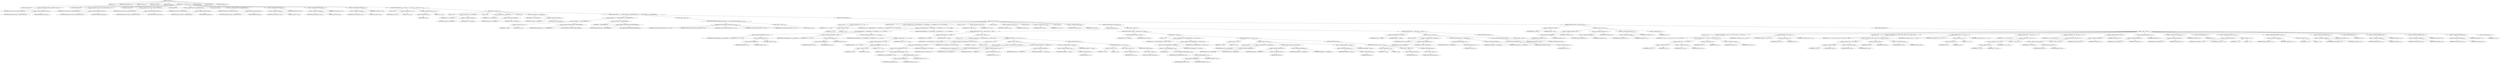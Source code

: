 digraph "mainQSort3" {  
"4800" [label = <(METHOD,mainQSort3)<SUB>1637</SUB>> ]
"218" [label = <(PARAM,this)<SUB>1637</SUB>> ]
"4801" [label = <(PARAM,final Data dataShadow)<SUB>1637</SUB>> ]
"4802" [label = <(PARAM,final int loSt)<SUB>1637</SUB>> ]
"4803" [label = <(PARAM,final int hiSt)<SUB>1637</SUB>> ]
"4804" [label = <(PARAM,final int dSt)<SUB>1638</SUB>> ]
"4805" [label = <(BLOCK,&lt;empty&gt;,&lt;empty&gt;)<SUB>1638</SUB>> ]
"4806" [label = <(LOCAL,int[] stack_ll: int[])> ]
"4807" [label = <(&lt;operator&gt;.assignment,int[] stack_ll = dataShadow.stack_ll)<SUB>1639</SUB>> ]
"4808" [label = <(IDENTIFIER,stack_ll,int[] stack_ll = dataShadow.stack_ll)<SUB>1639</SUB>> ]
"4809" [label = <(&lt;operator&gt;.fieldAccess,dataShadow.stack_ll)<SUB>1639</SUB>> ]
"4810" [label = <(IDENTIFIER,dataShadow,int[] stack_ll = dataShadow.stack_ll)<SUB>1639</SUB>> ]
"4811" [label = <(FIELD_IDENTIFIER,stack_ll,stack_ll)<SUB>1639</SUB>> ]
"4812" [label = <(LOCAL,int[] stack_hh: int[])> ]
"4813" [label = <(&lt;operator&gt;.assignment,int[] stack_hh = dataShadow.stack_hh)<SUB>1640</SUB>> ]
"4814" [label = <(IDENTIFIER,stack_hh,int[] stack_hh = dataShadow.stack_hh)<SUB>1640</SUB>> ]
"4815" [label = <(&lt;operator&gt;.fieldAccess,dataShadow.stack_hh)<SUB>1640</SUB>> ]
"4816" [label = <(IDENTIFIER,dataShadow,int[] stack_hh = dataShadow.stack_hh)<SUB>1640</SUB>> ]
"4817" [label = <(FIELD_IDENTIFIER,stack_hh,stack_hh)<SUB>1640</SUB>> ]
"4818" [label = <(LOCAL,int[] stack_dd: int[])> ]
"4819" [label = <(&lt;operator&gt;.assignment,int[] stack_dd = dataShadow.stack_dd)<SUB>1641</SUB>> ]
"4820" [label = <(IDENTIFIER,stack_dd,int[] stack_dd = dataShadow.stack_dd)<SUB>1641</SUB>> ]
"4821" [label = <(&lt;operator&gt;.fieldAccess,dataShadow.stack_dd)<SUB>1641</SUB>> ]
"4822" [label = <(IDENTIFIER,dataShadow,int[] stack_dd = dataShadow.stack_dd)<SUB>1641</SUB>> ]
"4823" [label = <(FIELD_IDENTIFIER,stack_dd,stack_dd)<SUB>1641</SUB>> ]
"4824" [label = <(LOCAL,int[] fmap: int[])> ]
"4825" [label = <(&lt;operator&gt;.assignment,int[] fmap = dataShadow.fmap)<SUB>1642</SUB>> ]
"4826" [label = <(IDENTIFIER,fmap,int[] fmap = dataShadow.fmap)<SUB>1642</SUB>> ]
"4827" [label = <(&lt;operator&gt;.fieldAccess,dataShadow.fmap)<SUB>1642</SUB>> ]
"4828" [label = <(IDENTIFIER,dataShadow,int[] fmap = dataShadow.fmap)<SUB>1642</SUB>> ]
"4829" [label = <(FIELD_IDENTIFIER,fmap,fmap)<SUB>1642</SUB>> ]
"4830" [label = <(LOCAL,byte[] block: byte[])> ]
"4831" [label = <(&lt;operator&gt;.assignment,byte[] block = dataShadow.block)<SUB>1643</SUB>> ]
"4832" [label = <(IDENTIFIER,block,byte[] block = dataShadow.block)<SUB>1643</SUB>> ]
"4833" [label = <(&lt;operator&gt;.fieldAccess,dataShadow.block)<SUB>1643</SUB>> ]
"4834" [label = <(IDENTIFIER,dataShadow,byte[] block = dataShadow.block)<SUB>1643</SUB>> ]
"4835" [label = <(FIELD_IDENTIFIER,block,block)<SUB>1643</SUB>> ]
"4836" [label = <(&lt;operator&gt;.assignment,stack_ll[0] = loSt)<SUB>1645</SUB>> ]
"4837" [label = <(&lt;operator&gt;.indexAccess,stack_ll[0])<SUB>1645</SUB>> ]
"4838" [label = <(IDENTIFIER,stack_ll,stack_ll[0] = loSt)<SUB>1645</SUB>> ]
"4839" [label = <(LITERAL,0,stack_ll[0] = loSt)<SUB>1645</SUB>> ]
"4840" [label = <(IDENTIFIER,loSt,stack_ll[0] = loSt)<SUB>1645</SUB>> ]
"4841" [label = <(&lt;operator&gt;.assignment,stack_hh[0] = hiSt)<SUB>1646</SUB>> ]
"4842" [label = <(&lt;operator&gt;.indexAccess,stack_hh[0])<SUB>1646</SUB>> ]
"4843" [label = <(IDENTIFIER,stack_hh,stack_hh[0] = hiSt)<SUB>1646</SUB>> ]
"4844" [label = <(LITERAL,0,stack_hh[0] = hiSt)<SUB>1646</SUB>> ]
"4845" [label = <(IDENTIFIER,hiSt,stack_hh[0] = hiSt)<SUB>1646</SUB>> ]
"4846" [label = <(&lt;operator&gt;.assignment,stack_dd[0] = dSt)<SUB>1647</SUB>> ]
"4847" [label = <(&lt;operator&gt;.indexAccess,stack_dd[0])<SUB>1647</SUB>> ]
"4848" [label = <(IDENTIFIER,stack_dd,stack_dd[0] = dSt)<SUB>1647</SUB>> ]
"4849" [label = <(LITERAL,0,stack_dd[0] = dSt)<SUB>1647</SUB>> ]
"4850" [label = <(IDENTIFIER,dSt,stack_dd[0] = dSt)<SUB>1647</SUB>> ]
"4851" [label = <(CONTROL_STRUCTURE,for (int sp = 1; Some(--sp &gt;= 0); ),for (int sp = 1; Some(--sp &gt;= 0); ))<SUB>1649</SUB>> ]
"4852" [label = <(LOCAL,int sp: int)> ]
"4853" [label = <(&lt;operator&gt;.assignment,int sp = 1)<SUB>1649</SUB>> ]
"4854" [label = <(IDENTIFIER,sp,int sp = 1)<SUB>1649</SUB>> ]
"4855" [label = <(LITERAL,1,int sp = 1)<SUB>1649</SUB>> ]
"4856" [label = <(&lt;operator&gt;.greaterEqualsThan,--sp &gt;= 0)<SUB>1649</SUB>> ]
"4857" [label = <(&lt;operator&gt;.preDecrement,--sp)<SUB>1649</SUB>> ]
"4858" [label = <(IDENTIFIER,sp,--sp)<SUB>1649</SUB>> ]
"4859" [label = <(LITERAL,0,--sp &gt;= 0)<SUB>1649</SUB>> ]
"4860" [label = <(BLOCK,&lt;empty&gt;,&lt;empty&gt;)<SUB>1649</SUB>> ]
"4861" [label = <(LOCAL,int lo: int)> ]
"4862" [label = <(&lt;operator&gt;.assignment,int lo = stack_ll[sp])<SUB>1650</SUB>> ]
"4863" [label = <(IDENTIFIER,lo,int lo = stack_ll[sp])<SUB>1650</SUB>> ]
"4864" [label = <(&lt;operator&gt;.indexAccess,stack_ll[sp])<SUB>1650</SUB>> ]
"4865" [label = <(IDENTIFIER,stack_ll,int lo = stack_ll[sp])<SUB>1650</SUB>> ]
"4866" [label = <(IDENTIFIER,sp,int lo = stack_ll[sp])<SUB>1650</SUB>> ]
"4867" [label = <(LOCAL,int hi: int)> ]
"4868" [label = <(&lt;operator&gt;.assignment,int hi = stack_hh[sp])<SUB>1651</SUB>> ]
"4869" [label = <(IDENTIFIER,hi,int hi = stack_hh[sp])<SUB>1651</SUB>> ]
"4870" [label = <(&lt;operator&gt;.indexAccess,stack_hh[sp])<SUB>1651</SUB>> ]
"4871" [label = <(IDENTIFIER,stack_hh,int hi = stack_hh[sp])<SUB>1651</SUB>> ]
"4872" [label = <(IDENTIFIER,sp,int hi = stack_hh[sp])<SUB>1651</SUB>> ]
"4873" [label = <(LOCAL,int d: int)> ]
"4874" [label = <(&lt;operator&gt;.assignment,int d = stack_dd[sp])<SUB>1652</SUB>> ]
"4875" [label = <(IDENTIFIER,d,int d = stack_dd[sp])<SUB>1652</SUB>> ]
"4876" [label = <(&lt;operator&gt;.indexAccess,stack_dd[sp])<SUB>1652</SUB>> ]
"4877" [label = <(IDENTIFIER,stack_dd,int d = stack_dd[sp])<SUB>1652</SUB>> ]
"4878" [label = <(IDENTIFIER,sp,int d = stack_dd[sp])<SUB>1652</SUB>> ]
"4879" [label = <(CONTROL_STRUCTURE,if ((hi - lo &lt; SMALL_THRESH) || (d &gt; DEPTH_THRESH)),if ((hi - lo &lt; SMALL_THRESH) || (d &gt; DEPTH_THRESH)))<SUB>1654</SUB>> ]
"4880" [label = <(&lt;operator&gt;.logicalOr,(hi - lo &lt; SMALL_THRESH) || (d &gt; DEPTH_THRESH))<SUB>1654</SUB>> ]
"4881" [label = <(&lt;operator&gt;.lessThan,hi - lo &lt; SMALL_THRESH)<SUB>1654</SUB>> ]
"4882" [label = <(&lt;operator&gt;.subtraction,hi - lo)<SUB>1654</SUB>> ]
"4883" [label = <(IDENTIFIER,hi,hi - lo)<SUB>1654</SUB>> ]
"4884" [label = <(IDENTIFIER,lo,hi - lo)<SUB>1654</SUB>> ]
"4885" [label = <(&lt;operator&gt;.fieldAccess,CBZip2OutputStream.SMALL_THRESH)<SUB>1654</SUB>> ]
"4886" [label = <(IDENTIFIER,CBZip2OutputStream,hi - lo &lt; SMALL_THRESH)<SUB>1654</SUB>> ]
"4887" [label = <(FIELD_IDENTIFIER,SMALL_THRESH,SMALL_THRESH)<SUB>1654</SUB>> ]
"4888" [label = <(&lt;operator&gt;.greaterThan,d &gt; DEPTH_THRESH)<SUB>1654</SUB>> ]
"4889" [label = <(IDENTIFIER,d,d &gt; DEPTH_THRESH)<SUB>1654</SUB>> ]
"4890" [label = <(&lt;operator&gt;.fieldAccess,CBZip2OutputStream.DEPTH_THRESH)<SUB>1654</SUB>> ]
"4891" [label = <(IDENTIFIER,CBZip2OutputStream,d &gt; DEPTH_THRESH)<SUB>1654</SUB>> ]
"4892" [label = <(FIELD_IDENTIFIER,DEPTH_THRESH,DEPTH_THRESH)<SUB>1654</SUB>> ]
"4893" [label = <(BLOCK,&lt;empty&gt;,&lt;empty&gt;)<SUB>1654</SUB>> ]
"4894" [label = <(CONTROL_STRUCTURE,if (mainSimpleSort(dataShadow, lo, hi, d)),if (mainSimpleSort(dataShadow, lo, hi, d)))<SUB>1655</SUB>> ]
"4895" [label = <(mainSimpleSort,this.mainSimpleSort(dataShadow, lo, hi, d))<SUB>1655</SUB>> ]
"217" [label = <(IDENTIFIER,this,this.mainSimpleSort(dataShadow, lo, hi, d))<SUB>1655</SUB>> ]
"4896" [label = <(IDENTIFIER,dataShadow,this.mainSimpleSort(dataShadow, lo, hi, d))<SUB>1655</SUB>> ]
"4897" [label = <(IDENTIFIER,lo,this.mainSimpleSort(dataShadow, lo, hi, d))<SUB>1655</SUB>> ]
"4898" [label = <(IDENTIFIER,hi,this.mainSimpleSort(dataShadow, lo, hi, d))<SUB>1655</SUB>> ]
"4899" [label = <(IDENTIFIER,d,this.mainSimpleSort(dataShadow, lo, hi, d))<SUB>1655</SUB>> ]
"4900" [label = <(BLOCK,&lt;empty&gt;,&lt;empty&gt;)<SUB>1655</SUB>> ]
"4901" [label = <(RETURN,return;,return;)<SUB>1656</SUB>> ]
"4902" [label = <(CONTROL_STRUCTURE,else,else)<SUB>1658</SUB>> ]
"4903" [label = <(BLOCK,&lt;empty&gt;,&lt;empty&gt;)<SUB>1658</SUB>> ]
"4904" [label = <(LOCAL,int d1: int)> ]
"4905" [label = <(&lt;operator&gt;.assignment,int d1 = d + 1)<SUB>1659</SUB>> ]
"4906" [label = <(IDENTIFIER,d1,int d1 = d + 1)<SUB>1659</SUB>> ]
"4907" [label = <(&lt;operator&gt;.addition,d + 1)<SUB>1659</SUB>> ]
"4908" [label = <(IDENTIFIER,d,d + 1)<SUB>1659</SUB>> ]
"4909" [label = <(LITERAL,1,d + 1)<SUB>1659</SUB>> ]
"4910" [label = <(LOCAL,int med: int)> ]
"4911" [label = <(&lt;operator&gt;.assignment,int med = med3(block[fmap[lo] + d1], block[fmap[hi] + d1], block[fmap[(lo + hi) &gt;&gt; 1] + d1]) &amp; 0xff)<SUB>1660</SUB>> ]
"4912" [label = <(IDENTIFIER,med,int med = med3(block[fmap[lo] + d1], block[fmap[hi] + d1], block[fmap[(lo + hi) &gt;&gt; 1] + d1]) &amp; 0xff)<SUB>1660</SUB>> ]
"4913" [label = <(&lt;operator&gt;.and,med3(block[fmap[lo] + d1], block[fmap[hi] + d1], block[fmap[(lo + hi) &gt;&gt; 1] + d1]) &amp; 0xff)<SUB>1660</SUB>> ]
"4914" [label = <(med3,med3(block[fmap[lo] + d1], block[fmap[hi] + d1], block[fmap[(lo + hi) &gt;&gt; 1] + d1]))<SUB>1660</SUB>> ]
"4915" [label = <(&lt;operator&gt;.indexAccess,block[fmap[lo] + d1])<SUB>1660</SUB>> ]
"4916" [label = <(IDENTIFIER,block,med3(block[fmap[lo] + d1], block[fmap[hi] + d1], block[fmap[(lo + hi) &gt;&gt; 1] + d1]))<SUB>1660</SUB>> ]
"4917" [label = <(&lt;operator&gt;.addition,fmap[lo] + d1)<SUB>1660</SUB>> ]
"4918" [label = <(&lt;operator&gt;.indexAccess,fmap[lo])<SUB>1660</SUB>> ]
"4919" [label = <(IDENTIFIER,fmap,fmap[lo] + d1)<SUB>1660</SUB>> ]
"4920" [label = <(IDENTIFIER,lo,fmap[lo] + d1)<SUB>1660</SUB>> ]
"4921" [label = <(IDENTIFIER,d1,fmap[lo] + d1)<SUB>1660</SUB>> ]
"4922" [label = <(&lt;operator&gt;.indexAccess,block[fmap[hi] + d1])<SUB>1661</SUB>> ]
"4923" [label = <(IDENTIFIER,block,med3(block[fmap[lo] + d1], block[fmap[hi] + d1], block[fmap[(lo + hi) &gt;&gt; 1] + d1]))<SUB>1661</SUB>> ]
"4924" [label = <(&lt;operator&gt;.addition,fmap[hi] + d1)<SUB>1661</SUB>> ]
"4925" [label = <(&lt;operator&gt;.indexAccess,fmap[hi])<SUB>1661</SUB>> ]
"4926" [label = <(IDENTIFIER,fmap,fmap[hi] + d1)<SUB>1661</SUB>> ]
"4927" [label = <(IDENTIFIER,hi,fmap[hi] + d1)<SUB>1661</SUB>> ]
"4928" [label = <(IDENTIFIER,d1,fmap[hi] + d1)<SUB>1661</SUB>> ]
"4929" [label = <(&lt;operator&gt;.indexAccess,block[fmap[(lo + hi) &gt;&gt; 1] + d1])<SUB>1662</SUB>> ]
"4930" [label = <(IDENTIFIER,block,med3(block[fmap[lo] + d1], block[fmap[hi] + d1], block[fmap[(lo + hi) &gt;&gt; 1] + d1]))<SUB>1662</SUB>> ]
"4931" [label = <(&lt;operator&gt;.addition,fmap[(lo + hi) &gt;&gt; 1] + d1)<SUB>1662</SUB>> ]
"4932" [label = <(&lt;operator&gt;.indexAccess,fmap[(lo + hi) &gt;&gt; 1])<SUB>1662</SUB>> ]
"4933" [label = <(IDENTIFIER,fmap,fmap[(lo + hi) &gt;&gt; 1] + d1)<SUB>1662</SUB>> ]
"4934" [label = <(&lt;operator&gt;.logicalShiftRight,(lo + hi) &gt;&gt; 1)<SUB>1662</SUB>> ]
"4935" [label = <(&lt;operator&gt;.addition,lo + hi)<SUB>1662</SUB>> ]
"4936" [label = <(IDENTIFIER,lo,lo + hi)<SUB>1662</SUB>> ]
"4937" [label = <(IDENTIFIER,hi,lo + hi)<SUB>1662</SUB>> ]
"4938" [label = <(LITERAL,1,(lo + hi) &gt;&gt; 1)<SUB>1662</SUB>> ]
"4939" [label = <(IDENTIFIER,d1,fmap[(lo + hi) &gt;&gt; 1] + d1)<SUB>1662</SUB>> ]
"4940" [label = <(LITERAL,0xff,med3(block[fmap[lo] + d1], block[fmap[hi] + d1], block[fmap[(lo + hi) &gt;&gt; 1] + d1]) &amp; 0xff)<SUB>1663</SUB>> ]
"4941" [label = <(LOCAL,int unLo: int)> ]
"4942" [label = <(&lt;operator&gt;.assignment,int unLo = lo)<SUB>1665</SUB>> ]
"4943" [label = <(IDENTIFIER,unLo,int unLo = lo)<SUB>1665</SUB>> ]
"4944" [label = <(IDENTIFIER,lo,int unLo = lo)<SUB>1665</SUB>> ]
"4945" [label = <(LOCAL,int unHi: int)> ]
"4946" [label = <(&lt;operator&gt;.assignment,int unHi = hi)<SUB>1666</SUB>> ]
"4947" [label = <(IDENTIFIER,unHi,int unHi = hi)<SUB>1666</SUB>> ]
"4948" [label = <(IDENTIFIER,hi,int unHi = hi)<SUB>1666</SUB>> ]
"4949" [label = <(LOCAL,int ltLo: int)> ]
"4950" [label = <(&lt;operator&gt;.assignment,int ltLo = lo)<SUB>1667</SUB>> ]
"4951" [label = <(IDENTIFIER,ltLo,int ltLo = lo)<SUB>1667</SUB>> ]
"4952" [label = <(IDENTIFIER,lo,int ltLo = lo)<SUB>1667</SUB>> ]
"4953" [label = <(LOCAL,int gtHi: int)> ]
"4954" [label = <(&lt;operator&gt;.assignment,int gtHi = hi)<SUB>1668</SUB>> ]
"4955" [label = <(IDENTIFIER,gtHi,int gtHi = hi)<SUB>1668</SUB>> ]
"4956" [label = <(IDENTIFIER,hi,int gtHi = hi)<SUB>1668</SUB>> ]
"4957" [label = <(CONTROL_STRUCTURE,while (true),while (true))<SUB>1670</SUB>> ]
"4958" [label = <(LITERAL,true,while (true))<SUB>1670</SUB>> ]
"4959" [label = <(BLOCK,&lt;empty&gt;,&lt;empty&gt;)<SUB>1670</SUB>> ]
"4960" [label = <(CONTROL_STRUCTURE,while (unLo &lt;= unHi),while (unLo &lt;= unHi))<SUB>1671</SUB>> ]
"4961" [label = <(&lt;operator&gt;.lessEqualsThan,unLo &lt;= unHi)<SUB>1671</SUB>> ]
"4962" [label = <(IDENTIFIER,unLo,unLo &lt;= unHi)<SUB>1671</SUB>> ]
"4963" [label = <(IDENTIFIER,unHi,unLo &lt;= unHi)<SUB>1671</SUB>> ]
"4964" [label = <(BLOCK,&lt;empty&gt;,&lt;empty&gt;)<SUB>1671</SUB>> ]
"4965" [label = <(LOCAL,int n: int)> ]
"4966" [label = <(&lt;operator&gt;.assignment,int n = ((int) block[fmap[unLo] + d1] &amp; 0xff) - med)<SUB>1672</SUB>> ]
"4967" [label = <(IDENTIFIER,n,int n = ((int) block[fmap[unLo] + d1] &amp; 0xff) - med)<SUB>1672</SUB>> ]
"4968" [label = <(&lt;operator&gt;.subtraction,((int) block[fmap[unLo] + d1] &amp; 0xff) - med)<SUB>1673</SUB>> ]
"4969" [label = <(&lt;operator&gt;.and,(int) block[fmap[unLo] + d1] &amp; 0xff)<SUB>1673</SUB>> ]
"4970" [label = <(&lt;operator&gt;.cast,(int) block[fmap[unLo] + d1])<SUB>1673</SUB>> ]
"4971" [label = <(TYPE_REF,int,int)<SUB>1673</SUB>> ]
"4972" [label = <(&lt;operator&gt;.indexAccess,block[fmap[unLo] + d1])<SUB>1673</SUB>> ]
"4973" [label = <(IDENTIFIER,block,(int) block[fmap[unLo] + d1])<SUB>1673</SUB>> ]
"4974" [label = <(&lt;operator&gt;.addition,fmap[unLo] + d1)<SUB>1673</SUB>> ]
"4975" [label = <(&lt;operator&gt;.indexAccess,fmap[unLo])<SUB>1673</SUB>> ]
"4976" [label = <(IDENTIFIER,fmap,fmap[unLo] + d1)<SUB>1673</SUB>> ]
"4977" [label = <(IDENTIFIER,unLo,fmap[unLo] + d1)<SUB>1673</SUB>> ]
"4978" [label = <(IDENTIFIER,d1,fmap[unLo] + d1)<SUB>1673</SUB>> ]
"4979" [label = <(LITERAL,0xff,(int) block[fmap[unLo] + d1] &amp; 0xff)<SUB>1673</SUB>> ]
"4980" [label = <(IDENTIFIER,med,((int) block[fmap[unLo] + d1] &amp; 0xff) - med)<SUB>1673</SUB>> ]
"4981" [label = <(CONTROL_STRUCTURE,if (n == 0),if (n == 0))<SUB>1674</SUB>> ]
"4982" [label = <(&lt;operator&gt;.equals,n == 0)<SUB>1674</SUB>> ]
"4983" [label = <(IDENTIFIER,n,n == 0)<SUB>1674</SUB>> ]
"4984" [label = <(LITERAL,0,n == 0)<SUB>1674</SUB>> ]
"4985" [label = <(BLOCK,&lt;empty&gt;,&lt;empty&gt;)<SUB>1674</SUB>> ]
"4986" [label = <(LOCAL,int temp: int)> ]
"4987" [label = <(&lt;operator&gt;.assignment,int temp = fmap[unLo])<SUB>1675</SUB>> ]
"4988" [label = <(IDENTIFIER,temp,int temp = fmap[unLo])<SUB>1675</SUB>> ]
"4989" [label = <(&lt;operator&gt;.indexAccess,fmap[unLo])<SUB>1675</SUB>> ]
"4990" [label = <(IDENTIFIER,fmap,int temp = fmap[unLo])<SUB>1675</SUB>> ]
"4991" [label = <(IDENTIFIER,unLo,int temp = fmap[unLo])<SUB>1675</SUB>> ]
"4992" [label = <(&lt;operator&gt;.assignment,fmap[unLo++] = fmap[ltLo])<SUB>1676</SUB>> ]
"4993" [label = <(&lt;operator&gt;.indexAccess,fmap[unLo++])<SUB>1676</SUB>> ]
"4994" [label = <(IDENTIFIER,fmap,fmap[unLo++] = fmap[ltLo])<SUB>1676</SUB>> ]
"4995" [label = <(&lt;operator&gt;.postIncrement,unLo++)<SUB>1676</SUB>> ]
"4996" [label = <(IDENTIFIER,unLo,unLo++)<SUB>1676</SUB>> ]
"4997" [label = <(&lt;operator&gt;.indexAccess,fmap[ltLo])<SUB>1676</SUB>> ]
"4998" [label = <(IDENTIFIER,fmap,fmap[unLo++] = fmap[ltLo])<SUB>1676</SUB>> ]
"4999" [label = <(IDENTIFIER,ltLo,fmap[unLo++] = fmap[ltLo])<SUB>1676</SUB>> ]
"5000" [label = <(&lt;operator&gt;.assignment,fmap[ltLo++] = temp)<SUB>1677</SUB>> ]
"5001" [label = <(&lt;operator&gt;.indexAccess,fmap[ltLo++])<SUB>1677</SUB>> ]
"5002" [label = <(IDENTIFIER,fmap,fmap[ltLo++] = temp)<SUB>1677</SUB>> ]
"5003" [label = <(&lt;operator&gt;.postIncrement,ltLo++)<SUB>1677</SUB>> ]
"5004" [label = <(IDENTIFIER,ltLo,ltLo++)<SUB>1677</SUB>> ]
"5005" [label = <(IDENTIFIER,temp,fmap[ltLo++] = temp)<SUB>1677</SUB>> ]
"5006" [label = <(CONTROL_STRUCTURE,else,else)<SUB>1678</SUB>> ]
"5007" [label = <(CONTROL_STRUCTURE,if (n &lt; 0),if (n &lt; 0))<SUB>1678</SUB>> ]
"5008" [label = <(&lt;operator&gt;.lessThan,n &lt; 0)<SUB>1678</SUB>> ]
"5009" [label = <(IDENTIFIER,n,n &lt; 0)<SUB>1678</SUB>> ]
"5010" [label = <(LITERAL,0,n &lt; 0)<SUB>1678</SUB>> ]
"5011" [label = <(BLOCK,&lt;empty&gt;,&lt;empty&gt;)<SUB>1678</SUB>> ]
"5012" [label = <(&lt;operator&gt;.postIncrement,unLo++)<SUB>1679</SUB>> ]
"5013" [label = <(IDENTIFIER,unLo,unLo++)<SUB>1679</SUB>> ]
"5014" [label = <(CONTROL_STRUCTURE,else,else)<SUB>1680</SUB>> ]
"5015" [label = <(BLOCK,&lt;empty&gt;,&lt;empty&gt;)<SUB>1680</SUB>> ]
"5016" [label = <(CONTROL_STRUCTURE,break;,break;)<SUB>1681</SUB>> ]
"5017" [label = <(CONTROL_STRUCTURE,while (unLo &lt;= unHi),while (unLo &lt;= unHi))<SUB>1685</SUB>> ]
"5018" [label = <(&lt;operator&gt;.lessEqualsThan,unLo &lt;= unHi)<SUB>1685</SUB>> ]
"5019" [label = <(IDENTIFIER,unLo,unLo &lt;= unHi)<SUB>1685</SUB>> ]
"5020" [label = <(IDENTIFIER,unHi,unLo &lt;= unHi)<SUB>1685</SUB>> ]
"5021" [label = <(BLOCK,&lt;empty&gt;,&lt;empty&gt;)<SUB>1685</SUB>> ]
"5022" [label = <(LOCAL,int n: int)> ]
"5023" [label = <(&lt;operator&gt;.assignment,int n = ((int) block[fmap[unHi] + d1] &amp; 0xff) - med)<SUB>1686</SUB>> ]
"5024" [label = <(IDENTIFIER,n,int n = ((int) block[fmap[unHi] + d1] &amp; 0xff) - med)<SUB>1686</SUB>> ]
"5025" [label = <(&lt;operator&gt;.subtraction,((int) block[fmap[unHi] + d1] &amp; 0xff) - med)<SUB>1687</SUB>> ]
"5026" [label = <(&lt;operator&gt;.and,(int) block[fmap[unHi] + d1] &amp; 0xff)<SUB>1687</SUB>> ]
"5027" [label = <(&lt;operator&gt;.cast,(int) block[fmap[unHi] + d1])<SUB>1687</SUB>> ]
"5028" [label = <(TYPE_REF,int,int)<SUB>1687</SUB>> ]
"5029" [label = <(&lt;operator&gt;.indexAccess,block[fmap[unHi] + d1])<SUB>1687</SUB>> ]
"5030" [label = <(IDENTIFIER,block,(int) block[fmap[unHi] + d1])<SUB>1687</SUB>> ]
"5031" [label = <(&lt;operator&gt;.addition,fmap[unHi] + d1)<SUB>1687</SUB>> ]
"5032" [label = <(&lt;operator&gt;.indexAccess,fmap[unHi])<SUB>1687</SUB>> ]
"5033" [label = <(IDENTIFIER,fmap,fmap[unHi] + d1)<SUB>1687</SUB>> ]
"5034" [label = <(IDENTIFIER,unHi,fmap[unHi] + d1)<SUB>1687</SUB>> ]
"5035" [label = <(IDENTIFIER,d1,fmap[unHi] + d1)<SUB>1687</SUB>> ]
"5036" [label = <(LITERAL,0xff,(int) block[fmap[unHi] + d1] &amp; 0xff)<SUB>1687</SUB>> ]
"5037" [label = <(IDENTIFIER,med,((int) block[fmap[unHi] + d1] &amp; 0xff) - med)<SUB>1687</SUB>> ]
"5038" [label = <(CONTROL_STRUCTURE,if (n == 0),if (n == 0))<SUB>1688</SUB>> ]
"5039" [label = <(&lt;operator&gt;.equals,n == 0)<SUB>1688</SUB>> ]
"5040" [label = <(IDENTIFIER,n,n == 0)<SUB>1688</SUB>> ]
"5041" [label = <(LITERAL,0,n == 0)<SUB>1688</SUB>> ]
"5042" [label = <(BLOCK,&lt;empty&gt;,&lt;empty&gt;)<SUB>1688</SUB>> ]
"5043" [label = <(LOCAL,int temp: int)> ]
"5044" [label = <(&lt;operator&gt;.assignment,int temp = fmap[unHi])<SUB>1689</SUB>> ]
"5045" [label = <(IDENTIFIER,temp,int temp = fmap[unHi])<SUB>1689</SUB>> ]
"5046" [label = <(&lt;operator&gt;.indexAccess,fmap[unHi])<SUB>1689</SUB>> ]
"5047" [label = <(IDENTIFIER,fmap,int temp = fmap[unHi])<SUB>1689</SUB>> ]
"5048" [label = <(IDENTIFIER,unHi,int temp = fmap[unHi])<SUB>1689</SUB>> ]
"5049" [label = <(&lt;operator&gt;.assignment,fmap[unHi--] = fmap[gtHi])<SUB>1690</SUB>> ]
"5050" [label = <(&lt;operator&gt;.indexAccess,fmap[unHi--])<SUB>1690</SUB>> ]
"5051" [label = <(IDENTIFIER,fmap,fmap[unHi--] = fmap[gtHi])<SUB>1690</SUB>> ]
"5052" [label = <(&lt;operator&gt;.postDecrement,unHi--)<SUB>1690</SUB>> ]
"5053" [label = <(IDENTIFIER,unHi,unHi--)<SUB>1690</SUB>> ]
"5054" [label = <(&lt;operator&gt;.indexAccess,fmap[gtHi])<SUB>1690</SUB>> ]
"5055" [label = <(IDENTIFIER,fmap,fmap[unHi--] = fmap[gtHi])<SUB>1690</SUB>> ]
"5056" [label = <(IDENTIFIER,gtHi,fmap[unHi--] = fmap[gtHi])<SUB>1690</SUB>> ]
"5057" [label = <(&lt;operator&gt;.assignment,fmap[gtHi--] = temp)<SUB>1691</SUB>> ]
"5058" [label = <(&lt;operator&gt;.indexAccess,fmap[gtHi--])<SUB>1691</SUB>> ]
"5059" [label = <(IDENTIFIER,fmap,fmap[gtHi--] = temp)<SUB>1691</SUB>> ]
"5060" [label = <(&lt;operator&gt;.postDecrement,gtHi--)<SUB>1691</SUB>> ]
"5061" [label = <(IDENTIFIER,gtHi,gtHi--)<SUB>1691</SUB>> ]
"5062" [label = <(IDENTIFIER,temp,fmap[gtHi--] = temp)<SUB>1691</SUB>> ]
"5063" [label = <(CONTROL_STRUCTURE,else,else)<SUB>1692</SUB>> ]
"5064" [label = <(CONTROL_STRUCTURE,if (n &gt; 0),if (n &gt; 0))<SUB>1692</SUB>> ]
"5065" [label = <(&lt;operator&gt;.greaterThan,n &gt; 0)<SUB>1692</SUB>> ]
"5066" [label = <(IDENTIFIER,n,n &gt; 0)<SUB>1692</SUB>> ]
"5067" [label = <(LITERAL,0,n &gt; 0)<SUB>1692</SUB>> ]
"5068" [label = <(BLOCK,&lt;empty&gt;,&lt;empty&gt;)<SUB>1692</SUB>> ]
"5069" [label = <(&lt;operator&gt;.postDecrement,unHi--)<SUB>1693</SUB>> ]
"5070" [label = <(IDENTIFIER,unHi,unHi--)<SUB>1693</SUB>> ]
"5071" [label = <(CONTROL_STRUCTURE,else,else)<SUB>1694</SUB>> ]
"5072" [label = <(BLOCK,&lt;empty&gt;,&lt;empty&gt;)<SUB>1694</SUB>> ]
"5073" [label = <(CONTROL_STRUCTURE,break;,break;)<SUB>1695</SUB>> ]
"5074" [label = <(CONTROL_STRUCTURE,if (unLo &lt;= unHi),if (unLo &lt;= unHi))<SUB>1699</SUB>> ]
"5075" [label = <(&lt;operator&gt;.lessEqualsThan,unLo &lt;= unHi)<SUB>1699</SUB>> ]
"5076" [label = <(IDENTIFIER,unLo,unLo &lt;= unHi)<SUB>1699</SUB>> ]
"5077" [label = <(IDENTIFIER,unHi,unLo &lt;= unHi)<SUB>1699</SUB>> ]
"5078" [label = <(BLOCK,&lt;empty&gt;,&lt;empty&gt;)<SUB>1699</SUB>> ]
"5079" [label = <(LOCAL,int temp: int)> ]
"5080" [label = <(&lt;operator&gt;.assignment,int temp = fmap[unLo])<SUB>1700</SUB>> ]
"5081" [label = <(IDENTIFIER,temp,int temp = fmap[unLo])<SUB>1700</SUB>> ]
"5082" [label = <(&lt;operator&gt;.indexAccess,fmap[unLo])<SUB>1700</SUB>> ]
"5083" [label = <(IDENTIFIER,fmap,int temp = fmap[unLo])<SUB>1700</SUB>> ]
"5084" [label = <(IDENTIFIER,unLo,int temp = fmap[unLo])<SUB>1700</SUB>> ]
"5085" [label = <(&lt;operator&gt;.assignment,fmap[unLo++] = fmap[unHi])<SUB>1701</SUB>> ]
"5086" [label = <(&lt;operator&gt;.indexAccess,fmap[unLo++])<SUB>1701</SUB>> ]
"5087" [label = <(IDENTIFIER,fmap,fmap[unLo++] = fmap[unHi])<SUB>1701</SUB>> ]
"5088" [label = <(&lt;operator&gt;.postIncrement,unLo++)<SUB>1701</SUB>> ]
"5089" [label = <(IDENTIFIER,unLo,unLo++)<SUB>1701</SUB>> ]
"5090" [label = <(&lt;operator&gt;.indexAccess,fmap[unHi])<SUB>1701</SUB>> ]
"5091" [label = <(IDENTIFIER,fmap,fmap[unLo++] = fmap[unHi])<SUB>1701</SUB>> ]
"5092" [label = <(IDENTIFIER,unHi,fmap[unLo++] = fmap[unHi])<SUB>1701</SUB>> ]
"5093" [label = <(&lt;operator&gt;.assignment,fmap[unHi--] = temp)<SUB>1702</SUB>> ]
"5094" [label = <(&lt;operator&gt;.indexAccess,fmap[unHi--])<SUB>1702</SUB>> ]
"5095" [label = <(IDENTIFIER,fmap,fmap[unHi--] = temp)<SUB>1702</SUB>> ]
"5096" [label = <(&lt;operator&gt;.postDecrement,unHi--)<SUB>1702</SUB>> ]
"5097" [label = <(IDENTIFIER,unHi,unHi--)<SUB>1702</SUB>> ]
"5098" [label = <(IDENTIFIER,temp,fmap[unHi--] = temp)<SUB>1702</SUB>> ]
"5099" [label = <(CONTROL_STRUCTURE,else,else)<SUB>1703</SUB>> ]
"5100" [label = <(BLOCK,&lt;empty&gt;,&lt;empty&gt;)<SUB>1703</SUB>> ]
"5101" [label = <(CONTROL_STRUCTURE,break;,break;)<SUB>1704</SUB>> ]
"5102" [label = <(CONTROL_STRUCTURE,if (gtHi &lt; ltLo),if (gtHi &lt; ltLo))<SUB>1708</SUB>> ]
"5103" [label = <(&lt;operator&gt;.lessThan,gtHi &lt; ltLo)<SUB>1708</SUB>> ]
"5104" [label = <(IDENTIFIER,gtHi,gtHi &lt; ltLo)<SUB>1708</SUB>> ]
"5105" [label = <(IDENTIFIER,ltLo,gtHi &lt; ltLo)<SUB>1708</SUB>> ]
"5106" [label = <(BLOCK,&lt;empty&gt;,&lt;empty&gt;)<SUB>1708</SUB>> ]
"5107" [label = <(&lt;operator&gt;.assignment,stack_ll[sp] = lo)<SUB>1709</SUB>> ]
"5108" [label = <(&lt;operator&gt;.indexAccess,stack_ll[sp])<SUB>1709</SUB>> ]
"5109" [label = <(IDENTIFIER,stack_ll,stack_ll[sp] = lo)<SUB>1709</SUB>> ]
"5110" [label = <(IDENTIFIER,sp,stack_ll[sp] = lo)<SUB>1709</SUB>> ]
"5111" [label = <(IDENTIFIER,lo,stack_ll[sp] = lo)<SUB>1709</SUB>> ]
"5112" [label = <(&lt;operator&gt;.assignment,stack_hh[sp] = hi)<SUB>1710</SUB>> ]
"5113" [label = <(&lt;operator&gt;.indexAccess,stack_hh[sp])<SUB>1710</SUB>> ]
"5114" [label = <(IDENTIFIER,stack_hh,stack_hh[sp] = hi)<SUB>1710</SUB>> ]
"5115" [label = <(IDENTIFIER,sp,stack_hh[sp] = hi)<SUB>1710</SUB>> ]
"5116" [label = <(IDENTIFIER,hi,stack_hh[sp] = hi)<SUB>1710</SUB>> ]
"5117" [label = <(&lt;operator&gt;.assignment,stack_dd[sp] = d1)<SUB>1711</SUB>> ]
"5118" [label = <(&lt;operator&gt;.indexAccess,stack_dd[sp])<SUB>1711</SUB>> ]
"5119" [label = <(IDENTIFIER,stack_dd,stack_dd[sp] = d1)<SUB>1711</SUB>> ]
"5120" [label = <(IDENTIFIER,sp,stack_dd[sp] = d1)<SUB>1711</SUB>> ]
"5121" [label = <(IDENTIFIER,d1,stack_dd[sp] = d1)<SUB>1711</SUB>> ]
"5122" [label = <(&lt;operator&gt;.postIncrement,sp++)<SUB>1712</SUB>> ]
"5123" [label = <(IDENTIFIER,sp,sp++)<SUB>1712</SUB>> ]
"5124" [label = <(CONTROL_STRUCTURE,else,else)<SUB>1713</SUB>> ]
"5125" [label = <(BLOCK,&lt;empty&gt;,&lt;empty&gt;)<SUB>1713</SUB>> ]
"5126" [label = <(LOCAL,int n: int)> ]
"5127" [label = <(&lt;operator&gt;.assignment,int n = ((ltLo - lo) &lt; (unLo - ltLo)) ? (ltLo - lo) : (unLo - ltLo))<SUB>1714</SUB>> ]
"5128" [label = <(IDENTIFIER,n,int n = ((ltLo - lo) &lt; (unLo - ltLo)) ? (ltLo - lo) : (unLo - ltLo))<SUB>1714</SUB>> ]
"5129" [label = <(&lt;operator&gt;.conditional,((ltLo - lo) &lt; (unLo - ltLo)) ? (ltLo - lo) : (unLo - ltLo))<SUB>1714</SUB>> ]
"5130" [label = <(&lt;operator&gt;.lessThan,(ltLo - lo) &lt; (unLo - ltLo))<SUB>1714</SUB>> ]
"5131" [label = <(&lt;operator&gt;.subtraction,ltLo - lo)<SUB>1714</SUB>> ]
"5132" [label = <(IDENTIFIER,ltLo,ltLo - lo)<SUB>1714</SUB>> ]
"5133" [label = <(IDENTIFIER,lo,ltLo - lo)<SUB>1714</SUB>> ]
"5134" [label = <(&lt;operator&gt;.subtraction,unLo - ltLo)<SUB>1714</SUB>> ]
"5135" [label = <(IDENTIFIER,unLo,unLo - ltLo)<SUB>1714</SUB>> ]
"5136" [label = <(IDENTIFIER,ltLo,unLo - ltLo)<SUB>1714</SUB>> ]
"5137" [label = <(&lt;operator&gt;.subtraction,ltLo - lo)<SUB>1715</SUB>> ]
"5138" [label = <(IDENTIFIER,ltLo,ltLo - lo)<SUB>1715</SUB>> ]
"5139" [label = <(IDENTIFIER,lo,ltLo - lo)<SUB>1715</SUB>> ]
"5140" [label = <(&lt;operator&gt;.subtraction,unLo - ltLo)<SUB>1715</SUB>> ]
"5141" [label = <(IDENTIFIER,unLo,unLo - ltLo)<SUB>1715</SUB>> ]
"5142" [label = <(IDENTIFIER,ltLo,unLo - ltLo)<SUB>1715</SUB>> ]
"5143" [label = <(vswap,vswap(fmap, lo, unLo - n, n))<SUB>1716</SUB>> ]
"5144" [label = <(IDENTIFIER,fmap,vswap(fmap, lo, unLo - n, n))<SUB>1716</SUB>> ]
"5145" [label = <(IDENTIFIER,lo,vswap(fmap, lo, unLo - n, n))<SUB>1716</SUB>> ]
"5146" [label = <(&lt;operator&gt;.subtraction,unLo - n)<SUB>1716</SUB>> ]
"5147" [label = <(IDENTIFIER,unLo,unLo - n)<SUB>1716</SUB>> ]
"5148" [label = <(IDENTIFIER,n,unLo - n)<SUB>1716</SUB>> ]
"5149" [label = <(IDENTIFIER,n,vswap(fmap, lo, unLo - n, n))<SUB>1716</SUB>> ]
"5150" [label = <(LOCAL,int m: int)> ]
"5151" [label = <(&lt;operator&gt;.assignment,int m = ((hi - gtHi) &lt; (gtHi - unHi)) ? (hi - gtHi) : (gtHi - unHi))<SUB>1717</SUB>> ]
"5152" [label = <(IDENTIFIER,m,int m = ((hi - gtHi) &lt; (gtHi - unHi)) ? (hi - gtHi) : (gtHi - unHi))<SUB>1717</SUB>> ]
"5153" [label = <(&lt;operator&gt;.conditional,((hi - gtHi) &lt; (gtHi - unHi)) ? (hi - gtHi) : (gtHi - unHi))<SUB>1717</SUB>> ]
"5154" [label = <(&lt;operator&gt;.lessThan,(hi - gtHi) &lt; (gtHi - unHi))<SUB>1717</SUB>> ]
"5155" [label = <(&lt;operator&gt;.subtraction,hi - gtHi)<SUB>1717</SUB>> ]
"5156" [label = <(IDENTIFIER,hi,hi - gtHi)<SUB>1717</SUB>> ]
"5157" [label = <(IDENTIFIER,gtHi,hi - gtHi)<SUB>1717</SUB>> ]
"5158" [label = <(&lt;operator&gt;.subtraction,gtHi - unHi)<SUB>1717</SUB>> ]
"5159" [label = <(IDENTIFIER,gtHi,gtHi - unHi)<SUB>1717</SUB>> ]
"5160" [label = <(IDENTIFIER,unHi,gtHi - unHi)<SUB>1717</SUB>> ]
"5161" [label = <(&lt;operator&gt;.subtraction,hi - gtHi)<SUB>1718</SUB>> ]
"5162" [label = <(IDENTIFIER,hi,hi - gtHi)<SUB>1718</SUB>> ]
"5163" [label = <(IDENTIFIER,gtHi,hi - gtHi)<SUB>1718</SUB>> ]
"5164" [label = <(&lt;operator&gt;.subtraction,gtHi - unHi)<SUB>1718</SUB>> ]
"5165" [label = <(IDENTIFIER,gtHi,gtHi - unHi)<SUB>1718</SUB>> ]
"5166" [label = <(IDENTIFIER,unHi,gtHi - unHi)<SUB>1718</SUB>> ]
"5167" [label = <(vswap,vswap(fmap, unLo, hi - m + 1, m))<SUB>1719</SUB>> ]
"5168" [label = <(IDENTIFIER,fmap,vswap(fmap, unLo, hi - m + 1, m))<SUB>1719</SUB>> ]
"5169" [label = <(IDENTIFIER,unLo,vswap(fmap, unLo, hi - m + 1, m))<SUB>1719</SUB>> ]
"5170" [label = <(&lt;operator&gt;.addition,hi - m + 1)<SUB>1719</SUB>> ]
"5171" [label = <(&lt;operator&gt;.subtraction,hi - m)<SUB>1719</SUB>> ]
"5172" [label = <(IDENTIFIER,hi,hi - m)<SUB>1719</SUB>> ]
"5173" [label = <(IDENTIFIER,m,hi - m)<SUB>1719</SUB>> ]
"5174" [label = <(LITERAL,1,hi - m + 1)<SUB>1719</SUB>> ]
"5175" [label = <(IDENTIFIER,m,vswap(fmap, unLo, hi - m + 1, m))<SUB>1719</SUB>> ]
"5176" [label = <(&lt;operator&gt;.assignment,n = lo + unLo - ltLo - 1)<SUB>1721</SUB>> ]
"5177" [label = <(IDENTIFIER,n,n = lo + unLo - ltLo - 1)<SUB>1721</SUB>> ]
"5178" [label = <(&lt;operator&gt;.subtraction,lo + unLo - ltLo - 1)<SUB>1721</SUB>> ]
"5179" [label = <(&lt;operator&gt;.subtraction,lo + unLo - ltLo)<SUB>1721</SUB>> ]
"5180" [label = <(&lt;operator&gt;.addition,lo + unLo)<SUB>1721</SUB>> ]
"5181" [label = <(IDENTIFIER,lo,lo + unLo)<SUB>1721</SUB>> ]
"5182" [label = <(IDENTIFIER,unLo,lo + unLo)<SUB>1721</SUB>> ]
"5183" [label = <(IDENTIFIER,ltLo,lo + unLo - ltLo)<SUB>1721</SUB>> ]
"5184" [label = <(LITERAL,1,lo + unLo - ltLo - 1)<SUB>1721</SUB>> ]
"5185" [label = <(&lt;operator&gt;.assignment,m = hi - (gtHi - unHi) + 1)<SUB>1722</SUB>> ]
"5186" [label = <(IDENTIFIER,m,m = hi - (gtHi - unHi) + 1)<SUB>1722</SUB>> ]
"5187" [label = <(&lt;operator&gt;.addition,hi - (gtHi - unHi) + 1)<SUB>1722</SUB>> ]
"5188" [label = <(&lt;operator&gt;.subtraction,hi - (gtHi - unHi))<SUB>1722</SUB>> ]
"5189" [label = <(IDENTIFIER,hi,hi - (gtHi - unHi))<SUB>1722</SUB>> ]
"5190" [label = <(&lt;operator&gt;.subtraction,gtHi - unHi)<SUB>1722</SUB>> ]
"5191" [label = <(IDENTIFIER,gtHi,gtHi - unHi)<SUB>1722</SUB>> ]
"5192" [label = <(IDENTIFIER,unHi,gtHi - unHi)<SUB>1722</SUB>> ]
"5193" [label = <(LITERAL,1,hi - (gtHi - unHi) + 1)<SUB>1722</SUB>> ]
"5194" [label = <(&lt;operator&gt;.assignment,stack_ll[sp] = lo)<SUB>1724</SUB>> ]
"5195" [label = <(&lt;operator&gt;.indexAccess,stack_ll[sp])<SUB>1724</SUB>> ]
"5196" [label = <(IDENTIFIER,stack_ll,stack_ll[sp] = lo)<SUB>1724</SUB>> ]
"5197" [label = <(IDENTIFIER,sp,stack_ll[sp] = lo)<SUB>1724</SUB>> ]
"5198" [label = <(IDENTIFIER,lo,stack_ll[sp] = lo)<SUB>1724</SUB>> ]
"5199" [label = <(&lt;operator&gt;.assignment,stack_hh[sp] = n)<SUB>1725</SUB>> ]
"5200" [label = <(&lt;operator&gt;.indexAccess,stack_hh[sp])<SUB>1725</SUB>> ]
"5201" [label = <(IDENTIFIER,stack_hh,stack_hh[sp] = n)<SUB>1725</SUB>> ]
"5202" [label = <(IDENTIFIER,sp,stack_hh[sp] = n)<SUB>1725</SUB>> ]
"5203" [label = <(IDENTIFIER,n,stack_hh[sp] = n)<SUB>1725</SUB>> ]
"5204" [label = <(&lt;operator&gt;.assignment,stack_dd[sp] = d)<SUB>1726</SUB>> ]
"5205" [label = <(&lt;operator&gt;.indexAccess,stack_dd[sp])<SUB>1726</SUB>> ]
"5206" [label = <(IDENTIFIER,stack_dd,stack_dd[sp] = d)<SUB>1726</SUB>> ]
"5207" [label = <(IDENTIFIER,sp,stack_dd[sp] = d)<SUB>1726</SUB>> ]
"5208" [label = <(IDENTIFIER,d,stack_dd[sp] = d)<SUB>1726</SUB>> ]
"5209" [label = <(&lt;operator&gt;.postIncrement,sp++)<SUB>1727</SUB>> ]
"5210" [label = <(IDENTIFIER,sp,sp++)<SUB>1727</SUB>> ]
"5211" [label = <(&lt;operator&gt;.assignment,stack_ll[sp] = n + 1)<SUB>1729</SUB>> ]
"5212" [label = <(&lt;operator&gt;.indexAccess,stack_ll[sp])<SUB>1729</SUB>> ]
"5213" [label = <(IDENTIFIER,stack_ll,stack_ll[sp] = n + 1)<SUB>1729</SUB>> ]
"5214" [label = <(IDENTIFIER,sp,stack_ll[sp] = n + 1)<SUB>1729</SUB>> ]
"5215" [label = <(&lt;operator&gt;.addition,n + 1)<SUB>1729</SUB>> ]
"5216" [label = <(IDENTIFIER,n,n + 1)<SUB>1729</SUB>> ]
"5217" [label = <(LITERAL,1,n + 1)<SUB>1729</SUB>> ]
"5218" [label = <(&lt;operator&gt;.assignment,stack_hh[sp] = m - 1)<SUB>1730</SUB>> ]
"5219" [label = <(&lt;operator&gt;.indexAccess,stack_hh[sp])<SUB>1730</SUB>> ]
"5220" [label = <(IDENTIFIER,stack_hh,stack_hh[sp] = m - 1)<SUB>1730</SUB>> ]
"5221" [label = <(IDENTIFIER,sp,stack_hh[sp] = m - 1)<SUB>1730</SUB>> ]
"5222" [label = <(&lt;operator&gt;.subtraction,m - 1)<SUB>1730</SUB>> ]
"5223" [label = <(IDENTIFIER,m,m - 1)<SUB>1730</SUB>> ]
"5224" [label = <(LITERAL,1,m - 1)<SUB>1730</SUB>> ]
"5225" [label = <(&lt;operator&gt;.assignment,stack_dd[sp] = d1)<SUB>1731</SUB>> ]
"5226" [label = <(&lt;operator&gt;.indexAccess,stack_dd[sp])<SUB>1731</SUB>> ]
"5227" [label = <(IDENTIFIER,stack_dd,stack_dd[sp] = d1)<SUB>1731</SUB>> ]
"5228" [label = <(IDENTIFIER,sp,stack_dd[sp] = d1)<SUB>1731</SUB>> ]
"5229" [label = <(IDENTIFIER,d1,stack_dd[sp] = d1)<SUB>1731</SUB>> ]
"5230" [label = <(&lt;operator&gt;.postIncrement,sp++)<SUB>1732</SUB>> ]
"5231" [label = <(IDENTIFIER,sp,sp++)<SUB>1732</SUB>> ]
"5232" [label = <(&lt;operator&gt;.assignment,stack_ll[sp] = m)<SUB>1734</SUB>> ]
"5233" [label = <(&lt;operator&gt;.indexAccess,stack_ll[sp])<SUB>1734</SUB>> ]
"5234" [label = <(IDENTIFIER,stack_ll,stack_ll[sp] = m)<SUB>1734</SUB>> ]
"5235" [label = <(IDENTIFIER,sp,stack_ll[sp] = m)<SUB>1734</SUB>> ]
"5236" [label = <(IDENTIFIER,m,stack_ll[sp] = m)<SUB>1734</SUB>> ]
"5237" [label = <(&lt;operator&gt;.assignment,stack_hh[sp] = hi)<SUB>1735</SUB>> ]
"5238" [label = <(&lt;operator&gt;.indexAccess,stack_hh[sp])<SUB>1735</SUB>> ]
"5239" [label = <(IDENTIFIER,stack_hh,stack_hh[sp] = hi)<SUB>1735</SUB>> ]
"5240" [label = <(IDENTIFIER,sp,stack_hh[sp] = hi)<SUB>1735</SUB>> ]
"5241" [label = <(IDENTIFIER,hi,stack_hh[sp] = hi)<SUB>1735</SUB>> ]
"5242" [label = <(&lt;operator&gt;.assignment,stack_dd[sp] = d)<SUB>1736</SUB>> ]
"5243" [label = <(&lt;operator&gt;.indexAccess,stack_dd[sp])<SUB>1736</SUB>> ]
"5244" [label = <(IDENTIFIER,stack_dd,stack_dd[sp] = d)<SUB>1736</SUB>> ]
"5245" [label = <(IDENTIFIER,sp,stack_dd[sp] = d)<SUB>1736</SUB>> ]
"5246" [label = <(IDENTIFIER,d,stack_dd[sp] = d)<SUB>1736</SUB>> ]
"5247" [label = <(&lt;operator&gt;.postIncrement,sp++)<SUB>1737</SUB>> ]
"5248" [label = <(IDENTIFIER,sp,sp++)<SUB>1737</SUB>> ]
"5249" [label = <(MODIFIER,PRIVATE)> ]
"5250" [label = <(MODIFIER,VIRTUAL)> ]
"5251" [label = <(METHOD_RETURN,void)<SUB>1637</SUB>> ]
  "4800" -> "218" 
  "4800" -> "4801" 
  "4800" -> "4802" 
  "4800" -> "4803" 
  "4800" -> "4804" 
  "4800" -> "4805" 
  "4800" -> "5249" 
  "4800" -> "5250" 
  "4800" -> "5251" 
  "4805" -> "4806" 
  "4805" -> "4807" 
  "4805" -> "4812" 
  "4805" -> "4813" 
  "4805" -> "4818" 
  "4805" -> "4819" 
  "4805" -> "4824" 
  "4805" -> "4825" 
  "4805" -> "4830" 
  "4805" -> "4831" 
  "4805" -> "4836" 
  "4805" -> "4841" 
  "4805" -> "4846" 
  "4805" -> "4851" 
  "4807" -> "4808" 
  "4807" -> "4809" 
  "4809" -> "4810" 
  "4809" -> "4811" 
  "4813" -> "4814" 
  "4813" -> "4815" 
  "4815" -> "4816" 
  "4815" -> "4817" 
  "4819" -> "4820" 
  "4819" -> "4821" 
  "4821" -> "4822" 
  "4821" -> "4823" 
  "4825" -> "4826" 
  "4825" -> "4827" 
  "4827" -> "4828" 
  "4827" -> "4829" 
  "4831" -> "4832" 
  "4831" -> "4833" 
  "4833" -> "4834" 
  "4833" -> "4835" 
  "4836" -> "4837" 
  "4836" -> "4840" 
  "4837" -> "4838" 
  "4837" -> "4839" 
  "4841" -> "4842" 
  "4841" -> "4845" 
  "4842" -> "4843" 
  "4842" -> "4844" 
  "4846" -> "4847" 
  "4846" -> "4850" 
  "4847" -> "4848" 
  "4847" -> "4849" 
  "4851" -> "4852" 
  "4851" -> "4853" 
  "4851" -> "4856" 
  "4851" -> "4860" 
  "4853" -> "4854" 
  "4853" -> "4855" 
  "4856" -> "4857" 
  "4856" -> "4859" 
  "4857" -> "4858" 
  "4860" -> "4861" 
  "4860" -> "4862" 
  "4860" -> "4867" 
  "4860" -> "4868" 
  "4860" -> "4873" 
  "4860" -> "4874" 
  "4860" -> "4879" 
  "4862" -> "4863" 
  "4862" -> "4864" 
  "4864" -> "4865" 
  "4864" -> "4866" 
  "4868" -> "4869" 
  "4868" -> "4870" 
  "4870" -> "4871" 
  "4870" -> "4872" 
  "4874" -> "4875" 
  "4874" -> "4876" 
  "4876" -> "4877" 
  "4876" -> "4878" 
  "4879" -> "4880" 
  "4879" -> "4893" 
  "4879" -> "4902" 
  "4880" -> "4881" 
  "4880" -> "4888" 
  "4881" -> "4882" 
  "4881" -> "4885" 
  "4882" -> "4883" 
  "4882" -> "4884" 
  "4885" -> "4886" 
  "4885" -> "4887" 
  "4888" -> "4889" 
  "4888" -> "4890" 
  "4890" -> "4891" 
  "4890" -> "4892" 
  "4893" -> "4894" 
  "4894" -> "4895" 
  "4894" -> "4900" 
  "4895" -> "217" 
  "4895" -> "4896" 
  "4895" -> "4897" 
  "4895" -> "4898" 
  "4895" -> "4899" 
  "4900" -> "4901" 
  "4902" -> "4903" 
  "4903" -> "4904" 
  "4903" -> "4905" 
  "4903" -> "4910" 
  "4903" -> "4911" 
  "4903" -> "4941" 
  "4903" -> "4942" 
  "4903" -> "4945" 
  "4903" -> "4946" 
  "4903" -> "4949" 
  "4903" -> "4950" 
  "4903" -> "4953" 
  "4903" -> "4954" 
  "4903" -> "4957" 
  "4903" -> "5102" 
  "4905" -> "4906" 
  "4905" -> "4907" 
  "4907" -> "4908" 
  "4907" -> "4909" 
  "4911" -> "4912" 
  "4911" -> "4913" 
  "4913" -> "4914" 
  "4913" -> "4940" 
  "4914" -> "4915" 
  "4914" -> "4922" 
  "4914" -> "4929" 
  "4915" -> "4916" 
  "4915" -> "4917" 
  "4917" -> "4918" 
  "4917" -> "4921" 
  "4918" -> "4919" 
  "4918" -> "4920" 
  "4922" -> "4923" 
  "4922" -> "4924" 
  "4924" -> "4925" 
  "4924" -> "4928" 
  "4925" -> "4926" 
  "4925" -> "4927" 
  "4929" -> "4930" 
  "4929" -> "4931" 
  "4931" -> "4932" 
  "4931" -> "4939" 
  "4932" -> "4933" 
  "4932" -> "4934" 
  "4934" -> "4935" 
  "4934" -> "4938" 
  "4935" -> "4936" 
  "4935" -> "4937" 
  "4942" -> "4943" 
  "4942" -> "4944" 
  "4946" -> "4947" 
  "4946" -> "4948" 
  "4950" -> "4951" 
  "4950" -> "4952" 
  "4954" -> "4955" 
  "4954" -> "4956" 
  "4957" -> "4958" 
  "4957" -> "4959" 
  "4959" -> "4960" 
  "4959" -> "5017" 
  "4959" -> "5074" 
  "4960" -> "4961" 
  "4960" -> "4964" 
  "4961" -> "4962" 
  "4961" -> "4963" 
  "4964" -> "4965" 
  "4964" -> "4966" 
  "4964" -> "4981" 
  "4966" -> "4967" 
  "4966" -> "4968" 
  "4968" -> "4969" 
  "4968" -> "4980" 
  "4969" -> "4970" 
  "4969" -> "4979" 
  "4970" -> "4971" 
  "4970" -> "4972" 
  "4972" -> "4973" 
  "4972" -> "4974" 
  "4974" -> "4975" 
  "4974" -> "4978" 
  "4975" -> "4976" 
  "4975" -> "4977" 
  "4981" -> "4982" 
  "4981" -> "4985" 
  "4981" -> "5006" 
  "4982" -> "4983" 
  "4982" -> "4984" 
  "4985" -> "4986" 
  "4985" -> "4987" 
  "4985" -> "4992" 
  "4985" -> "5000" 
  "4987" -> "4988" 
  "4987" -> "4989" 
  "4989" -> "4990" 
  "4989" -> "4991" 
  "4992" -> "4993" 
  "4992" -> "4997" 
  "4993" -> "4994" 
  "4993" -> "4995" 
  "4995" -> "4996" 
  "4997" -> "4998" 
  "4997" -> "4999" 
  "5000" -> "5001" 
  "5000" -> "5005" 
  "5001" -> "5002" 
  "5001" -> "5003" 
  "5003" -> "5004" 
  "5006" -> "5007" 
  "5007" -> "5008" 
  "5007" -> "5011" 
  "5007" -> "5014" 
  "5008" -> "5009" 
  "5008" -> "5010" 
  "5011" -> "5012" 
  "5012" -> "5013" 
  "5014" -> "5015" 
  "5015" -> "5016" 
  "5017" -> "5018" 
  "5017" -> "5021" 
  "5018" -> "5019" 
  "5018" -> "5020" 
  "5021" -> "5022" 
  "5021" -> "5023" 
  "5021" -> "5038" 
  "5023" -> "5024" 
  "5023" -> "5025" 
  "5025" -> "5026" 
  "5025" -> "5037" 
  "5026" -> "5027" 
  "5026" -> "5036" 
  "5027" -> "5028" 
  "5027" -> "5029" 
  "5029" -> "5030" 
  "5029" -> "5031" 
  "5031" -> "5032" 
  "5031" -> "5035" 
  "5032" -> "5033" 
  "5032" -> "5034" 
  "5038" -> "5039" 
  "5038" -> "5042" 
  "5038" -> "5063" 
  "5039" -> "5040" 
  "5039" -> "5041" 
  "5042" -> "5043" 
  "5042" -> "5044" 
  "5042" -> "5049" 
  "5042" -> "5057" 
  "5044" -> "5045" 
  "5044" -> "5046" 
  "5046" -> "5047" 
  "5046" -> "5048" 
  "5049" -> "5050" 
  "5049" -> "5054" 
  "5050" -> "5051" 
  "5050" -> "5052" 
  "5052" -> "5053" 
  "5054" -> "5055" 
  "5054" -> "5056" 
  "5057" -> "5058" 
  "5057" -> "5062" 
  "5058" -> "5059" 
  "5058" -> "5060" 
  "5060" -> "5061" 
  "5063" -> "5064" 
  "5064" -> "5065" 
  "5064" -> "5068" 
  "5064" -> "5071" 
  "5065" -> "5066" 
  "5065" -> "5067" 
  "5068" -> "5069" 
  "5069" -> "5070" 
  "5071" -> "5072" 
  "5072" -> "5073" 
  "5074" -> "5075" 
  "5074" -> "5078" 
  "5074" -> "5099" 
  "5075" -> "5076" 
  "5075" -> "5077" 
  "5078" -> "5079" 
  "5078" -> "5080" 
  "5078" -> "5085" 
  "5078" -> "5093" 
  "5080" -> "5081" 
  "5080" -> "5082" 
  "5082" -> "5083" 
  "5082" -> "5084" 
  "5085" -> "5086" 
  "5085" -> "5090" 
  "5086" -> "5087" 
  "5086" -> "5088" 
  "5088" -> "5089" 
  "5090" -> "5091" 
  "5090" -> "5092" 
  "5093" -> "5094" 
  "5093" -> "5098" 
  "5094" -> "5095" 
  "5094" -> "5096" 
  "5096" -> "5097" 
  "5099" -> "5100" 
  "5100" -> "5101" 
  "5102" -> "5103" 
  "5102" -> "5106" 
  "5102" -> "5124" 
  "5103" -> "5104" 
  "5103" -> "5105" 
  "5106" -> "5107" 
  "5106" -> "5112" 
  "5106" -> "5117" 
  "5106" -> "5122" 
  "5107" -> "5108" 
  "5107" -> "5111" 
  "5108" -> "5109" 
  "5108" -> "5110" 
  "5112" -> "5113" 
  "5112" -> "5116" 
  "5113" -> "5114" 
  "5113" -> "5115" 
  "5117" -> "5118" 
  "5117" -> "5121" 
  "5118" -> "5119" 
  "5118" -> "5120" 
  "5122" -> "5123" 
  "5124" -> "5125" 
  "5125" -> "5126" 
  "5125" -> "5127" 
  "5125" -> "5143" 
  "5125" -> "5150" 
  "5125" -> "5151" 
  "5125" -> "5167" 
  "5125" -> "5176" 
  "5125" -> "5185" 
  "5125" -> "5194" 
  "5125" -> "5199" 
  "5125" -> "5204" 
  "5125" -> "5209" 
  "5125" -> "5211" 
  "5125" -> "5218" 
  "5125" -> "5225" 
  "5125" -> "5230" 
  "5125" -> "5232" 
  "5125" -> "5237" 
  "5125" -> "5242" 
  "5125" -> "5247" 
  "5127" -> "5128" 
  "5127" -> "5129" 
  "5129" -> "5130" 
  "5129" -> "5137" 
  "5129" -> "5140" 
  "5130" -> "5131" 
  "5130" -> "5134" 
  "5131" -> "5132" 
  "5131" -> "5133" 
  "5134" -> "5135" 
  "5134" -> "5136" 
  "5137" -> "5138" 
  "5137" -> "5139" 
  "5140" -> "5141" 
  "5140" -> "5142" 
  "5143" -> "5144" 
  "5143" -> "5145" 
  "5143" -> "5146" 
  "5143" -> "5149" 
  "5146" -> "5147" 
  "5146" -> "5148" 
  "5151" -> "5152" 
  "5151" -> "5153" 
  "5153" -> "5154" 
  "5153" -> "5161" 
  "5153" -> "5164" 
  "5154" -> "5155" 
  "5154" -> "5158" 
  "5155" -> "5156" 
  "5155" -> "5157" 
  "5158" -> "5159" 
  "5158" -> "5160" 
  "5161" -> "5162" 
  "5161" -> "5163" 
  "5164" -> "5165" 
  "5164" -> "5166" 
  "5167" -> "5168" 
  "5167" -> "5169" 
  "5167" -> "5170" 
  "5167" -> "5175" 
  "5170" -> "5171" 
  "5170" -> "5174" 
  "5171" -> "5172" 
  "5171" -> "5173" 
  "5176" -> "5177" 
  "5176" -> "5178" 
  "5178" -> "5179" 
  "5178" -> "5184" 
  "5179" -> "5180" 
  "5179" -> "5183" 
  "5180" -> "5181" 
  "5180" -> "5182" 
  "5185" -> "5186" 
  "5185" -> "5187" 
  "5187" -> "5188" 
  "5187" -> "5193" 
  "5188" -> "5189" 
  "5188" -> "5190" 
  "5190" -> "5191" 
  "5190" -> "5192" 
  "5194" -> "5195" 
  "5194" -> "5198" 
  "5195" -> "5196" 
  "5195" -> "5197" 
  "5199" -> "5200" 
  "5199" -> "5203" 
  "5200" -> "5201" 
  "5200" -> "5202" 
  "5204" -> "5205" 
  "5204" -> "5208" 
  "5205" -> "5206" 
  "5205" -> "5207" 
  "5209" -> "5210" 
  "5211" -> "5212" 
  "5211" -> "5215" 
  "5212" -> "5213" 
  "5212" -> "5214" 
  "5215" -> "5216" 
  "5215" -> "5217" 
  "5218" -> "5219" 
  "5218" -> "5222" 
  "5219" -> "5220" 
  "5219" -> "5221" 
  "5222" -> "5223" 
  "5222" -> "5224" 
  "5225" -> "5226" 
  "5225" -> "5229" 
  "5226" -> "5227" 
  "5226" -> "5228" 
  "5230" -> "5231" 
  "5232" -> "5233" 
  "5232" -> "5236" 
  "5233" -> "5234" 
  "5233" -> "5235" 
  "5237" -> "5238" 
  "5237" -> "5241" 
  "5238" -> "5239" 
  "5238" -> "5240" 
  "5242" -> "5243" 
  "5242" -> "5246" 
  "5243" -> "5244" 
  "5243" -> "5245" 
  "5247" -> "5248" 
}
